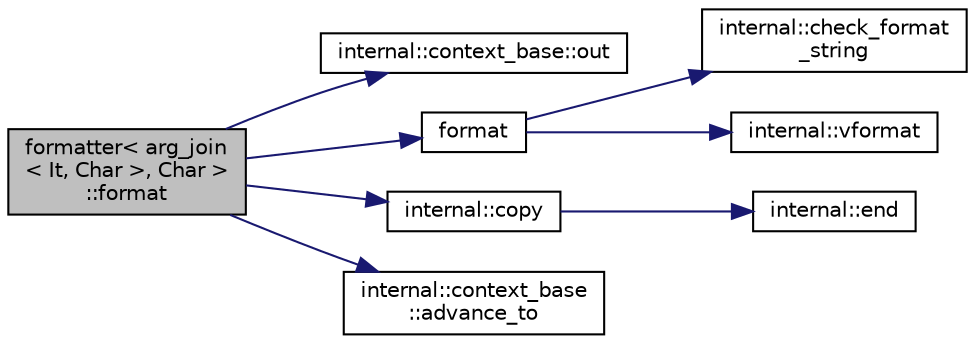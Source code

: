 digraph "formatter&lt; arg_join&lt; It, Char &gt;, Char &gt;::format"
{
  edge [fontname="Helvetica",fontsize="10",labelfontname="Helvetica",labelfontsize="10"];
  node [fontname="Helvetica",fontsize="10",shape=record];
  rankdir="LR";
  Node1 [label="formatter\< arg_join\l\< It, Char \>, Char \>\l::format",height=0.2,width=0.4,color="black", fillcolor="grey75", style="filled" fontcolor="black"];
  Node1 -> Node2 [color="midnightblue",fontsize="10",style="solid",fontname="Helvetica"];
  Node2 [label="internal::context_base::out",height=0.2,width=0.4,color="black", fillcolor="white", style="filled",URL="$classinternal_1_1context__base.html#ab77c1d5e2cf72ef323e1599be8567fee"];
  Node1 -> Node3 [color="midnightblue",fontsize="10",style="solid",fontname="Helvetica"];
  Node3 [label="format",height=0.2,width=0.4,color="black", fillcolor="white", style="filled",URL="$vendor_2spdlog_2include_2spdlog_2fmt_2bundled_2_core_8h.html#ada11fbb2f38856789d2a9ea1abc7eff2"];
  Node3 -> Node4 [color="midnightblue",fontsize="10",style="solid",fontname="Helvetica"];
  Node4 [label="internal::check_format\l_string",height=0.2,width=0.4,color="black", fillcolor="white", style="filled",URL="$namespaceinternal.html#a14d62818b14fe8556fdb1718e12fd1ab"];
  Node3 -> Node5 [color="midnightblue",fontsize="10",style="solid",fontname="Helvetica"];
  Node5 [label="internal::vformat",height=0.2,width=0.4,color="black", fillcolor="white", style="filled",URL="$namespaceinternal.html#a0cd9d7121c5e776b245d9ae9bd3085b4"];
  Node1 -> Node6 [color="midnightblue",fontsize="10",style="solid",fontname="Helvetica"];
  Node6 [label="internal::copy",height=0.2,width=0.4,color="black", fillcolor="white", style="filled",URL="$namespaceinternal.html#a03b2086b2426ff3ecfce2d6fd22b66dc"];
  Node6 -> Node7 [color="midnightblue",fontsize="10",style="solid",fontname="Helvetica"];
  Node7 [label="internal::end",height=0.2,width=0.4,color="black", fillcolor="white", style="filled",URL="$namespaceinternal.html#a94820de1710dc8038fa6f188adfe299b"];
  Node1 -> Node8 [color="midnightblue",fontsize="10",style="solid",fontname="Helvetica"];
  Node8 [label="internal::context_base\l::advance_to",height=0.2,width=0.4,color="black", fillcolor="white", style="filled",URL="$classinternal_1_1context__base.html#a9b9ce1c9b8d586251ab40312840779c9"];
}
